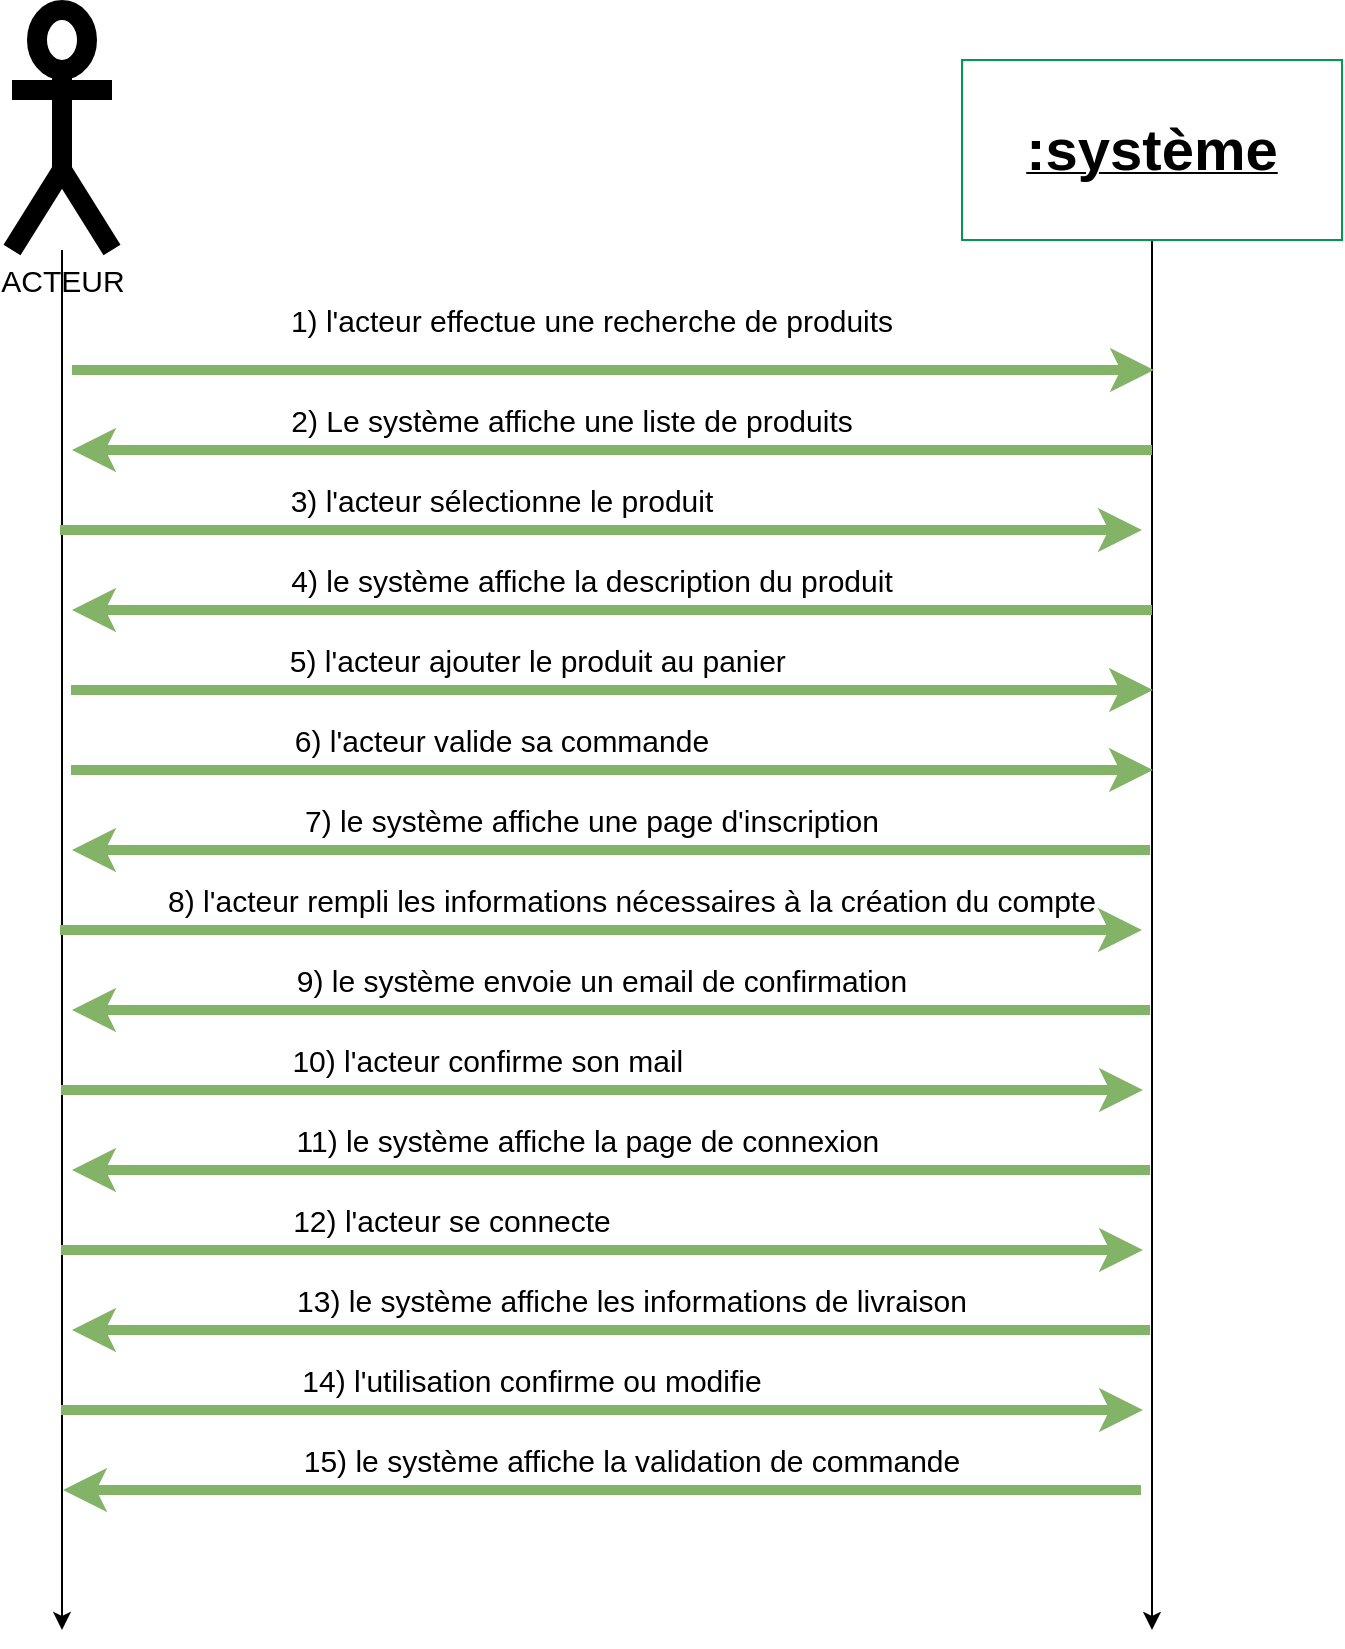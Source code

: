 <mxfile version="17.0.0" type="device"><diagram id="9Zv_uOCreUM5AA4n87en" name="Page-1"><mxGraphModel dx="1426" dy="1791" grid="1" gridSize="10" guides="1" tooltips="1" connect="1" arrows="1" fold="1" page="1" pageScale="1" pageWidth="827" pageHeight="1169" math="0" shadow="0"><root><mxCell id="0"/><mxCell id="1" parent="0"/><mxCell id="csOqtPUnXhzleaWso09Y-2" style="edgeStyle=orthogonalEdgeStyle;rounded=0;orthogonalLoop=1;jettySize=auto;html=1;" edge="1" parent="1" source="csOqtPUnXhzleaWso09Y-1"><mxGeometry relative="1" as="geometry"><mxPoint x="65" y="750" as="targetPoint"/></mxGeometry></mxCell><mxCell id="csOqtPUnXhzleaWso09Y-1" value="ACTEUR" style="shape=umlActor;verticalLabelPosition=bottom;verticalAlign=top;html=1;outlineConnect=0;fontSize=15;strokeWidth=10;" vertex="1" parent="1"><mxGeometry x="40" y="-60" width="50" height="120" as="geometry"/></mxCell><mxCell id="csOqtPUnXhzleaWso09Y-4" style="edgeStyle=orthogonalEdgeStyle;rounded=0;orthogonalLoop=1;jettySize=auto;html=1;" edge="1" parent="1" source="csOqtPUnXhzleaWso09Y-3"><mxGeometry relative="1" as="geometry"><mxPoint x="610" y="750" as="targetPoint"/></mxGeometry></mxCell><mxCell id="csOqtPUnXhzleaWso09Y-3" value="&lt;div&gt;&lt;u&gt;&lt;font style=&quot;font-size: 29px&quot;&gt;&lt;b&gt;:système&lt;/b&gt;&lt;/font&gt;&lt;/u&gt;&lt;/div&gt;" style="rounded=0;whiteSpace=wrap;html=1;strokeColor=#00994D;" vertex="1" parent="1"><mxGeometry x="515" y="-35" width="190" height="90" as="geometry"/></mxCell><mxCell id="csOqtPUnXhzleaWso09Y-6" value="" style="endArrow=classic;html=1;rounded=0;fontSize=29;fontColor=#000000;fillColor=#d5e8d4;strokeColor=#82b366;strokeWidth=5;" edge="1" parent="1"><mxGeometry width="50" height="50" relative="1" as="geometry"><mxPoint x="70" y="120" as="sourcePoint"/><mxPoint x="611" y="120" as="targetPoint"/></mxGeometry></mxCell><mxCell id="csOqtPUnXhzleaWso09Y-7" value="&lt;font style=&quot;font-size: 15px&quot;&gt;1) l'acteur effectue une recherche de produits&lt;/font&gt;" style="text;html=1;strokeColor=none;fillColor=none;align=center;verticalAlign=middle;whiteSpace=wrap;rounded=0;" vertex="1" parent="1"><mxGeometry x="160" y="80" width="340" height="30" as="geometry"/></mxCell><mxCell id="csOqtPUnXhzleaWso09Y-8" value="" style="endArrow=classic;html=1;rounded=0;fontSize=29;fontColor=#000000;fillColor=#d5e8d4;strokeColor=#82b366;strokeWidth=5;startArrow=none;" edge="1" parent="1"><mxGeometry width="50" height="50" relative="1" as="geometry"><mxPoint x="610" y="240.0" as="sourcePoint"/><mxPoint x="70" y="240" as="targetPoint"/></mxGeometry></mxCell><mxCell id="csOqtPUnXhzleaWso09Y-10" value="2) Le système affiche une liste de produits" style="text;html=1;strokeColor=none;fillColor=none;align=center;verticalAlign=middle;whiteSpace=wrap;rounded=0;fontSize=15;" vertex="1" parent="1"><mxGeometry x="120" y="130" width="400" height="30" as="geometry"/></mxCell><mxCell id="csOqtPUnXhzleaWso09Y-11" value="" style="endArrow=classic;html=1;rounded=0;fontSize=29;fontColor=#000000;fillColor=#d5e8d4;strokeColor=#82b366;strokeWidth=5;" edge="1" parent="1"><mxGeometry width="50" height="50" relative="1" as="geometry"><mxPoint x="64" y="200" as="sourcePoint"/><mxPoint x="605" y="200" as="targetPoint"/></mxGeometry></mxCell><mxCell id="csOqtPUnXhzleaWso09Y-12" value="3) l'acteur sélectionne le produit" style="text;html=1;strokeColor=none;fillColor=none;align=center;verticalAlign=middle;whiteSpace=wrap;rounded=0;fontSize=15;" vertex="1" parent="1"><mxGeometry x="130" y="170" width="310" height="30" as="geometry"/></mxCell><mxCell id="csOqtPUnXhzleaWso09Y-13" value="" style="endArrow=classic;html=1;rounded=0;fontSize=29;fontColor=#000000;fillColor=#d5e8d4;strokeColor=#82b366;strokeWidth=5;startArrow=none;" edge="1" parent="1"><mxGeometry width="50" height="50" relative="1" as="geometry"><mxPoint x="610" y="160.0" as="sourcePoint"/><mxPoint x="70" y="160" as="targetPoint"/></mxGeometry></mxCell><mxCell id="csOqtPUnXhzleaWso09Y-14" value="4) le système affiche la description du produit" style="text;html=1;strokeColor=none;fillColor=none;align=center;verticalAlign=middle;whiteSpace=wrap;rounded=0;fontSize=15;" vertex="1" parent="1"><mxGeometry x="170" y="210" width="320" height="30" as="geometry"/></mxCell><mxCell id="csOqtPUnXhzleaWso09Y-15" value="" style="endArrow=classic;html=1;rounded=0;fontSize=29;fontColor=#000000;fillColor=#d5e8d4;strokeColor=#82b366;strokeWidth=5;" edge="1" parent="1"><mxGeometry width="50" height="50" relative="1" as="geometry"><mxPoint x="69.5" y="280" as="sourcePoint"/><mxPoint x="610.5" y="280" as="targetPoint"/></mxGeometry></mxCell><mxCell id="csOqtPUnXhzleaWso09Y-16" value="5) l'acteur ajouter le produit au panier&amp;nbsp;" style="text;html=1;strokeColor=none;fillColor=none;align=center;verticalAlign=middle;whiteSpace=wrap;rounded=0;fontSize=15;" vertex="1" parent="1"><mxGeometry x="140" y="250" width="330" height="30" as="geometry"/></mxCell><mxCell id="csOqtPUnXhzleaWso09Y-17" value="" style="endArrow=classic;html=1;rounded=0;fontSize=29;fontColor=#000000;fillColor=#d5e8d4;strokeColor=#82b366;strokeWidth=5;" edge="1" parent="1"><mxGeometry width="50" height="50" relative="1" as="geometry"><mxPoint x="69.5" y="320" as="sourcePoint"/><mxPoint x="610.5" y="320" as="targetPoint"/></mxGeometry></mxCell><mxCell id="csOqtPUnXhzleaWso09Y-18" value="6) l'acteur valide sa commande" style="text;html=1;strokeColor=none;fillColor=none;align=center;verticalAlign=middle;whiteSpace=wrap;rounded=0;fontSize=15;" vertex="1" parent="1"><mxGeometry x="130" y="290" width="310" height="30" as="geometry"/></mxCell><mxCell id="csOqtPUnXhzleaWso09Y-19" value="" style="endArrow=classic;html=1;rounded=0;fontSize=29;fontColor=#000000;fillColor=#d5e8d4;strokeColor=#82b366;strokeWidth=5;" edge="1" parent="1"><mxGeometry width="50" height="50" relative="1" as="geometry"><mxPoint x="64" y="400" as="sourcePoint"/><mxPoint x="605" y="400" as="targetPoint"/></mxGeometry></mxCell><mxCell id="csOqtPUnXhzleaWso09Y-20" value="7) le système affiche une page d'inscription" style="text;html=1;strokeColor=none;fillColor=none;align=center;verticalAlign=middle;whiteSpace=wrap;rounded=0;fontSize=15;" vertex="1" parent="1"><mxGeometry x="165" y="330" width="330" height="30" as="geometry"/></mxCell><mxCell id="csOqtPUnXhzleaWso09Y-21" value="" style="endArrow=classic;html=1;rounded=0;fontSize=29;fontColor=#000000;fillColor=#d5e8d4;strokeColor=#82b366;strokeWidth=5;startArrow=none;" edge="1" parent="1"><mxGeometry width="50" height="50" relative="1" as="geometry"><mxPoint x="609" y="360.0" as="sourcePoint"/><mxPoint x="70" y="360" as="targetPoint"/></mxGeometry></mxCell><mxCell id="csOqtPUnXhzleaWso09Y-22" value="8) l'acteur rempli les informations nécessaires à la création du compte" style="text;html=1;strokeColor=none;fillColor=none;align=center;verticalAlign=middle;whiteSpace=wrap;rounded=0;fontSize=15;" vertex="1" parent="1"><mxGeometry x="110" y="370" width="480" height="30" as="geometry"/></mxCell><mxCell id="csOqtPUnXhzleaWso09Y-23" value="" style="endArrow=classic;html=1;rounded=0;fontSize=29;fontColor=#000000;fillColor=#d5e8d4;strokeColor=#82b366;strokeWidth=5;startArrow=none;" edge="1" parent="1"><mxGeometry width="50" height="50" relative="1" as="geometry"><mxPoint x="609" y="440" as="sourcePoint"/><mxPoint x="70" y="440" as="targetPoint"/></mxGeometry></mxCell><mxCell id="csOqtPUnXhzleaWso09Y-24" value="9) le système envoie un email de confirmation" style="text;html=1;strokeColor=none;fillColor=none;align=center;verticalAlign=middle;whiteSpace=wrap;rounded=0;fontSize=15;" vertex="1" parent="1"><mxGeometry x="160" y="410" width="350" height="30" as="geometry"/></mxCell><mxCell id="csOqtPUnXhzleaWso09Y-25" value="" style="endArrow=classic;html=1;rounded=0;fontSize=29;fontColor=#000000;fillColor=#d5e8d4;strokeColor=#82b366;strokeWidth=5;" edge="1" parent="1"><mxGeometry width="50" height="50" relative="1" as="geometry"><mxPoint x="64.5" y="480" as="sourcePoint"/><mxPoint x="605.5" y="480" as="targetPoint"/></mxGeometry></mxCell><mxCell id="csOqtPUnXhzleaWso09Y-26" value="10) l'acteur confirme son mail&amp;nbsp;" style="text;html=1;strokeColor=none;fillColor=none;align=center;verticalAlign=middle;whiteSpace=wrap;rounded=0;fontSize=15;" vertex="1" parent="1"><mxGeometry x="90" y="450" width="380" height="30" as="geometry"/></mxCell><mxCell id="csOqtPUnXhzleaWso09Y-27" value="11) le système affiche la page de connexion&amp;nbsp;" style="text;html=1;strokeColor=none;fillColor=none;align=center;verticalAlign=middle;whiteSpace=wrap;rounded=0;fontSize=15;" vertex="1" parent="1"><mxGeometry x="170" y="490" width="320" height="30" as="geometry"/></mxCell><mxCell id="csOqtPUnXhzleaWso09Y-28" value="" style="endArrow=classic;html=1;rounded=0;fontSize=29;fontColor=#000000;fillColor=#d5e8d4;strokeColor=#82b366;strokeWidth=5;startArrow=none;" edge="1" parent="1"><mxGeometry width="50" height="50" relative="1" as="geometry"><mxPoint x="609" y="520" as="sourcePoint"/><mxPoint x="70" y="520" as="targetPoint"/></mxGeometry></mxCell><mxCell id="csOqtPUnXhzleaWso09Y-29" value="" style="endArrow=classic;html=1;rounded=0;fontSize=29;fontColor=#000000;fillColor=#d5e8d4;strokeColor=#82b366;strokeWidth=5;" edge="1" parent="1"><mxGeometry width="50" height="50" relative="1" as="geometry"><mxPoint x="64.5" y="560" as="sourcePoint"/><mxPoint x="605.5" y="560" as="targetPoint"/></mxGeometry></mxCell><mxCell id="csOqtPUnXhzleaWso09Y-31" value="12) l'acteur se connecte" style="text;html=1;strokeColor=none;fillColor=none;align=center;verticalAlign=middle;whiteSpace=wrap;rounded=0;fontSize=15;" vertex="1" parent="1"><mxGeometry x="100" y="530" width="320" height="30" as="geometry"/></mxCell><mxCell id="csOqtPUnXhzleaWso09Y-32" value="" style="endArrow=classic;html=1;rounded=0;fontSize=29;fontColor=#000000;fillColor=#d5e8d4;strokeColor=#82b366;strokeWidth=5;startArrow=none;" edge="1" parent="1"><mxGeometry width="50" height="50" relative="1" as="geometry"><mxPoint x="609" y="600" as="sourcePoint"/><mxPoint x="70" y="600" as="targetPoint"/></mxGeometry></mxCell><mxCell id="csOqtPUnXhzleaWso09Y-33" value="13) le système affiche les informations de livraison" style="text;html=1;strokeColor=none;fillColor=none;align=center;verticalAlign=middle;whiteSpace=wrap;rounded=0;fontSize=15;" vertex="1" parent="1"><mxGeometry x="180" y="570" width="340" height="30" as="geometry"/></mxCell><mxCell id="csOqtPUnXhzleaWso09Y-34" value="" style="endArrow=classic;html=1;rounded=0;fontSize=29;fontColor=#000000;fillColor=#d5e8d4;strokeColor=#82b366;strokeWidth=5;" edge="1" parent="1"><mxGeometry width="50" height="50" relative="1" as="geometry"><mxPoint x="64.5" y="640" as="sourcePoint"/><mxPoint x="605.5" y="640" as="targetPoint"/></mxGeometry></mxCell><mxCell id="csOqtPUnXhzleaWso09Y-35" value="14) l'utilisation confirme ou modifie" style="text;html=1;strokeColor=none;fillColor=none;align=center;verticalAlign=middle;whiteSpace=wrap;rounded=0;fontSize=15;" vertex="1" parent="1"><mxGeometry x="140" y="610" width="320" height="30" as="geometry"/></mxCell><mxCell id="csOqtPUnXhzleaWso09Y-36" value="" style="endArrow=classic;html=1;rounded=0;fontSize=29;fontColor=#000000;fillColor=#d5e8d4;strokeColor=#82b366;strokeWidth=5;startArrow=none;" edge="1" parent="1"><mxGeometry width="50" height="50" relative="1" as="geometry"><mxPoint x="604.5" y="680" as="sourcePoint"/><mxPoint x="65.5" y="680" as="targetPoint"/></mxGeometry></mxCell><mxCell id="csOqtPUnXhzleaWso09Y-37" value="15) le système affiche la validation de commande" style="text;html=1;strokeColor=none;fillColor=none;align=center;verticalAlign=middle;whiteSpace=wrap;rounded=0;fontSize=15;" vertex="1" parent="1"><mxGeometry x="160" y="650" width="380" height="30" as="geometry"/></mxCell></root></mxGraphModel></diagram></mxfile>